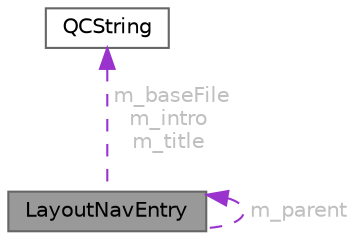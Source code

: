 digraph "LayoutNavEntry"
{
 // INTERACTIVE_SVG=YES
 // LATEX_PDF_SIZE
  bgcolor="transparent";
  edge [fontname=Helvetica,fontsize=10,labelfontname=Helvetica,labelfontsize=10];
  node [fontname=Helvetica,fontsize=10,shape=box,height=0.2,width=0.4];
  Node1 [label="LayoutNavEntry",height=0.2,width=0.4,color="gray40", fillcolor="grey60", style="filled", fontcolor="black",tooltip="Base class for the layout of a navigation item at the top of the HTML pages."];
  Node1 -> Node1 [dir="back",color="darkorchid3",style="dashed",label=" m_parent",fontcolor="grey" ];
  Node2 -> Node1 [dir="back",color="darkorchid3",style="dashed",label=" m_baseFile\nm_intro\nm_title",fontcolor="grey" ];
  Node2 [label="QCString",height=0.2,width=0.4,color="gray40", fillcolor="white", style="filled",URL="$d9/d45/class_q_c_string.html",tooltip="This is an alternative implementation of QCString."];
}
